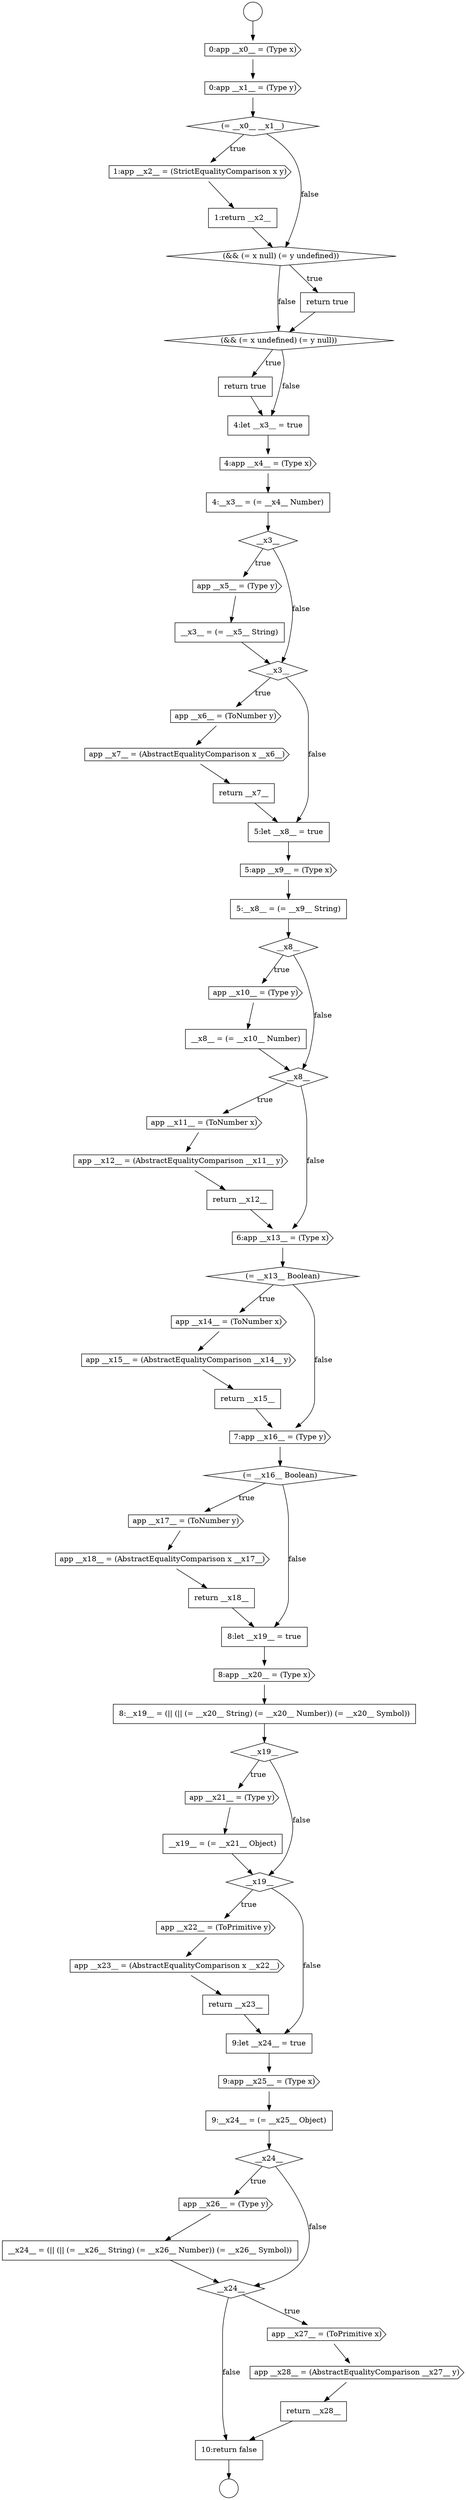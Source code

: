 digraph {
  node651 [shape=none, margin=0, label=<<font color="black">
    <table border="0" cellborder="1" cellspacing="0" cellpadding="10">
      <tr><td align="left">__x19__ = (= __x21__ Object)</td></tr>
    </table>
  </font>> color="black" fillcolor="white" style=filled]
  node619 [shape=diamond, label=<<font color="black">__x3__</font>> color="black" fillcolor="white" style=filled]
  node661 [shape=none, margin=0, label=<<font color="black">
    <table border="0" cellborder="1" cellspacing="0" cellpadding="10">
      <tr><td align="left">__x24__ = (|| (|| (= __x26__ String) (= __x26__ Number)) (= __x26__ Symbol))</td></tr>
    </table>
  </font>> color="black" fillcolor="white" style=filled]
  node630 [shape=cds, label=<<font color="black">app __x10__ = (Type y)</font>> color="black" fillcolor="white" style=filled]
  node618 [shape=none, margin=0, label=<<font color="black">
    <table border="0" cellborder="1" cellspacing="0" cellpadding="10">
      <tr><td align="left">4:__x3__ = (= __x4__ Number)</td></tr>
    </table>
  </font>> color="black" fillcolor="white" style=filled]
  node640 [shape=none, margin=0, label=<<font color="black">
    <table border="0" cellborder="1" cellspacing="0" cellpadding="10">
      <tr><td align="left">return __x15__</td></tr>
    </table>
  </font>> color="black" fillcolor="white" style=filled]
  node643 [shape=cds, label=<<font color="black">app __x17__ = (ToNumber y)</font>> color="black" fillcolor="white" style=filled]
  node627 [shape=cds, label=<<font color="black">5:app __x9__ = (Type x)</font>> color="black" fillcolor="white" style=filled]
  node620 [shape=cds, label=<<font color="black">app __x5__ = (Type y)</font>> color="black" fillcolor="white" style=filled]
  node645 [shape=none, margin=0, label=<<font color="black">
    <table border="0" cellborder="1" cellspacing="0" cellpadding="10">
      <tr><td align="left">return __x18__</td></tr>
    </table>
  </font>> color="black" fillcolor="white" style=filled]
  node629 [shape=diamond, label=<<font color="black">__x8__</font>> color="black" fillcolor="white" style=filled]
  node628 [shape=none, margin=0, label=<<font color="black">
    <table border="0" cellborder="1" cellspacing="0" cellpadding="10">
      <tr><td align="left">5:__x8__ = (= __x9__ String)</td></tr>
    </table>
  </font>> color="black" fillcolor="white" style=filled]
  node666 [shape=none, margin=0, label=<<font color="black">
    <table border="0" cellborder="1" cellspacing="0" cellpadding="10">
      <tr><td align="left">10:return false</td></tr>
    </table>
  </font>> color="black" fillcolor="white" style=filled]
  node655 [shape=none, margin=0, label=<<font color="black">
    <table border="0" cellborder="1" cellspacing="0" cellpadding="10">
      <tr><td align="left">return __x23__</td></tr>
    </table>
  </font>> color="black" fillcolor="white" style=filled]
  node614 [shape=diamond, label=<<font color="black">(&amp;&amp; (= x undefined) (= y null))</font>> color="black" fillcolor="white" style=filled]
  node638 [shape=cds, label=<<font color="black">app __x14__ = (ToNumber x)</font>> color="black" fillcolor="white" style=filled]
  node606 [shape=circle label=" " color="black" fillcolor="white" style=filled]
  node623 [shape=cds, label=<<font color="black">app __x6__ = (ToNumber y)</font>> color="black" fillcolor="white" style=filled]
  node646 [shape=none, margin=0, label=<<font color="black">
    <table border="0" cellborder="1" cellspacing="0" cellpadding="10">
      <tr><td align="left">8:let __x19__ = true</td></tr>
    </table>
  </font>> color="black" fillcolor="white" style=filled]
  node634 [shape=cds, label=<<font color="black">app __x12__ = (AbstractEqualityComparison __x11__ y)</font>> color="black" fillcolor="white" style=filled]
  node660 [shape=cds, label=<<font color="black">app __x26__ = (Type y)</font>> color="black" fillcolor="white" style=filled]
  node625 [shape=none, margin=0, label=<<font color="black">
    <table border="0" cellborder="1" cellspacing="0" cellpadding="10">
      <tr><td align="left">return __x7__</td></tr>
    </table>
  </font>> color="black" fillcolor="white" style=filled]
  node665 [shape=none, margin=0, label=<<font color="black">
    <table border="0" cellborder="1" cellspacing="0" cellpadding="10">
      <tr><td align="left">return __x28__</td></tr>
    </table>
  </font>> color="black" fillcolor="white" style=filled]
  node650 [shape=cds, label=<<font color="black">app __x21__ = (Type y)</font>> color="black" fillcolor="white" style=filled]
  node615 [shape=none, margin=0, label=<<font color="black">
    <table border="0" cellborder="1" cellspacing="0" cellpadding="10">
      <tr><td align="left">return true</td></tr>
    </table>
  </font>> color="black" fillcolor="white" style=filled]
  node610 [shape=cds, label=<<font color="black">1:app __x2__ = (StrictEqualityComparison x y)</font>> color="black" fillcolor="white" style=filled]
  node642 [shape=diamond, label=<<font color="black">(= __x16__ Boolean)</font>> color="black" fillcolor="white" style=filled]
  node637 [shape=diamond, label=<<font color="black">(= __x13__ Boolean)</font>> color="black" fillcolor="white" style=filled]
  node622 [shape=diamond, label=<<font color="black">__x3__</font>> color="black" fillcolor="white" style=filled]
  node647 [shape=cds, label=<<font color="black">8:app __x20__ = (Type x)</font>> color="black" fillcolor="white" style=filled]
  node654 [shape=cds, label=<<font color="black">app __x23__ = (AbstractEqualityComparison x __x22__)</font>> color="black" fillcolor="white" style=filled]
  node605 [shape=circle label=" " color="black" fillcolor="white" style=filled]
  node633 [shape=cds, label=<<font color="black">app __x11__ = (ToNumber x)</font>> color="black" fillcolor="white" style=filled]
  node657 [shape=cds, label=<<font color="black">9:app __x25__ = (Type x)</font>> color="black" fillcolor="white" style=filled]
  node662 [shape=diamond, label=<<font color="black">__x24__</font>> color="black" fillcolor="white" style=filled]
  node641 [shape=cds, label=<<font color="black">7:app __x16__ = (Type y)</font>> color="black" fillcolor="white" style=filled]
  node611 [shape=none, margin=0, label=<<font color="black">
    <table border="0" cellborder="1" cellspacing="0" cellpadding="10">
      <tr><td align="left">1:return __x2__</td></tr>
    </table>
  </font>> color="black" fillcolor="white" style=filled]
  node649 [shape=diamond, label=<<font color="black">__x19__</font>> color="black" fillcolor="white" style=filled]
  node616 [shape=none, margin=0, label=<<font color="black">
    <table border="0" cellborder="1" cellspacing="0" cellpadding="10">
      <tr><td align="left">4:let __x3__ = true</td></tr>
    </table>
  </font>> color="black" fillcolor="white" style=filled]
  node631 [shape=none, margin=0, label=<<font color="black">
    <table border="0" cellborder="1" cellspacing="0" cellpadding="10">
      <tr><td align="left">__x8__ = (= __x10__ Number)</td></tr>
    </table>
  </font>> color="black" fillcolor="white" style=filled]
  node609 [shape=diamond, label=<<font color="black">(= __x0__ __x1__)</font>> color="black" fillcolor="white" style=filled]
  node621 [shape=none, margin=0, label=<<font color="black">
    <table border="0" cellborder="1" cellspacing="0" cellpadding="10">
      <tr><td align="left">__x3__ = (= __x5__ String)</td></tr>
    </table>
  </font>> color="black" fillcolor="white" style=filled]
  node626 [shape=none, margin=0, label=<<font color="black">
    <table border="0" cellborder="1" cellspacing="0" cellpadding="10">
      <tr><td align="left">5:let __x8__ = true</td></tr>
    </table>
  </font>> color="black" fillcolor="white" style=filled]
  node636 [shape=cds, label=<<font color="black">6:app __x13__ = (Type x)</font>> color="black" fillcolor="white" style=filled]
  node608 [shape=cds, label=<<font color="black">0:app __x1__ = (Type y)</font>> color="black" fillcolor="white" style=filled]
  node653 [shape=cds, label=<<font color="black">app __x22__ = (ToPrimitive y)</font>> color="black" fillcolor="white" style=filled]
  node658 [shape=none, margin=0, label=<<font color="black">
    <table border="0" cellborder="1" cellspacing="0" cellpadding="10">
      <tr><td align="left">9:__x24__ = (= __x25__ Object)</td></tr>
    </table>
  </font>> color="black" fillcolor="white" style=filled]
  node663 [shape=cds, label=<<font color="black">app __x27__ = (ToPrimitive x)</font>> color="black" fillcolor="white" style=filled]
  node648 [shape=none, margin=0, label=<<font color="black">
    <table border="0" cellborder="1" cellspacing="0" cellpadding="10">
      <tr><td align="left">8:__x19__ = (|| (|| (= __x20__ String) (= __x20__ Number)) (= __x20__ Symbol))</td></tr>
    </table>
  </font>> color="black" fillcolor="white" style=filled]
  node617 [shape=cds, label=<<font color="black">4:app __x4__ = (Type x)</font>> color="black" fillcolor="white" style=filled]
  node656 [shape=none, margin=0, label=<<font color="black">
    <table border="0" cellborder="1" cellspacing="0" cellpadding="10">
      <tr><td align="left">9:let __x24__ = true</td></tr>
    </table>
  </font>> color="black" fillcolor="white" style=filled]
  node613 [shape=none, margin=0, label=<<font color="black">
    <table border="0" cellborder="1" cellspacing="0" cellpadding="10">
      <tr><td align="left">return true</td></tr>
    </table>
  </font>> color="black" fillcolor="white" style=filled]
  node612 [shape=diamond, label=<<font color="black">(&amp;&amp; (= x null) (= y undefined))</font>> color="black" fillcolor="white" style=filled]
  node652 [shape=diamond, label=<<font color="black">__x19__</font>> color="black" fillcolor="white" style=filled]
  node632 [shape=diamond, label=<<font color="black">__x8__</font>> color="black" fillcolor="white" style=filled]
  node664 [shape=cds, label=<<font color="black">app __x28__ = (AbstractEqualityComparison __x27__ y)</font>> color="black" fillcolor="white" style=filled]
  node635 [shape=none, margin=0, label=<<font color="black">
    <table border="0" cellborder="1" cellspacing="0" cellpadding="10">
      <tr><td align="left">return __x12__</td></tr>
    </table>
  </font>> color="black" fillcolor="white" style=filled]
  node624 [shape=cds, label=<<font color="black">app __x7__ = (AbstractEqualityComparison x __x6__)</font>> color="black" fillcolor="white" style=filled]
  node644 [shape=cds, label=<<font color="black">app __x18__ = (AbstractEqualityComparison x __x17__)</font>> color="black" fillcolor="white" style=filled]
  node607 [shape=cds, label=<<font color="black">0:app __x0__ = (Type x)</font>> color="black" fillcolor="white" style=filled]
  node659 [shape=diamond, label=<<font color="black">__x24__</font>> color="black" fillcolor="white" style=filled]
  node639 [shape=cds, label=<<font color="black">app __x15__ = (AbstractEqualityComparison __x14__ y)</font>> color="black" fillcolor="white" style=filled]
  node655 -> node656 [ color="black"]
  node628 -> node629 [ color="black"]
  node627 -> node628 [ color="black"]
  node607 -> node608 [ color="black"]
  node663 -> node664 [ color="black"]
  node659 -> node660 [label=<<font color="black">true</font>> color="black"]
  node659 -> node662 [label=<<font color="black">false</font>> color="black"]
  node623 -> node624 [ color="black"]
  node620 -> node621 [ color="black"]
  node650 -> node651 [ color="black"]
  node656 -> node657 [ color="black"]
  node611 -> node612 [ color="black"]
  node625 -> node626 [ color="black"]
  node617 -> node618 [ color="black"]
  node666 -> node606 [ color="black"]
  node629 -> node630 [label=<<font color="black">true</font>> color="black"]
  node629 -> node632 [label=<<font color="black">false</font>> color="black"]
  node664 -> node665 [ color="black"]
  node614 -> node615 [label=<<font color="black">true</font>> color="black"]
  node614 -> node616 [label=<<font color="black">false</font>> color="black"]
  node640 -> node641 [ color="black"]
  node608 -> node609 [ color="black"]
  node637 -> node638 [label=<<font color="black">true</font>> color="black"]
  node637 -> node641 [label=<<font color="black">false</font>> color="black"]
  node653 -> node654 [ color="black"]
  node613 -> node614 [ color="black"]
  node665 -> node666 [ color="black"]
  node612 -> node613 [label=<<font color="black">true</font>> color="black"]
  node612 -> node614 [label=<<font color="black">false</font>> color="black"]
  node648 -> node649 [ color="black"]
  node649 -> node650 [label=<<font color="black">true</font>> color="black"]
  node649 -> node652 [label=<<font color="black">false</font>> color="black"]
  node652 -> node653 [label=<<font color="black">true</font>> color="black"]
  node652 -> node656 [label=<<font color="black">false</font>> color="black"]
  node662 -> node663 [label=<<font color="black">true</font>> color="black"]
  node662 -> node666 [label=<<font color="black">false</font>> color="black"]
  node651 -> node652 [ color="black"]
  node635 -> node636 [ color="black"]
  node633 -> node634 [ color="black"]
  node657 -> node658 [ color="black"]
  node642 -> node643 [label=<<font color="black">true</font>> color="black"]
  node642 -> node646 [label=<<font color="black">false</font>> color="black"]
  node654 -> node655 [ color="black"]
  node618 -> node619 [ color="black"]
  node636 -> node637 [ color="black"]
  node641 -> node642 [ color="black"]
  node660 -> node661 [ color="black"]
  node645 -> node646 [ color="black"]
  node639 -> node640 [ color="black"]
  node624 -> node625 [ color="black"]
  node646 -> node647 [ color="black"]
  node661 -> node662 [ color="black"]
  node626 -> node627 [ color="black"]
  node605 -> node607 [ color="black"]
  node644 -> node645 [ color="black"]
  node631 -> node632 [ color="black"]
  node615 -> node616 [ color="black"]
  node643 -> node644 [ color="black"]
  node630 -> node631 [ color="black"]
  node632 -> node633 [label=<<font color="black">true</font>> color="black"]
  node632 -> node636 [label=<<font color="black">false</font>> color="black"]
  node622 -> node623 [label=<<font color="black">true</font>> color="black"]
  node622 -> node626 [label=<<font color="black">false</font>> color="black"]
  node658 -> node659 [ color="black"]
  node634 -> node635 [ color="black"]
  node621 -> node622 [ color="black"]
  node610 -> node611 [ color="black"]
  node647 -> node648 [ color="black"]
  node609 -> node610 [label=<<font color="black">true</font>> color="black"]
  node609 -> node612 [label=<<font color="black">false</font>> color="black"]
  node638 -> node639 [ color="black"]
  node619 -> node620 [label=<<font color="black">true</font>> color="black"]
  node619 -> node622 [label=<<font color="black">false</font>> color="black"]
  node616 -> node617 [ color="black"]
}
